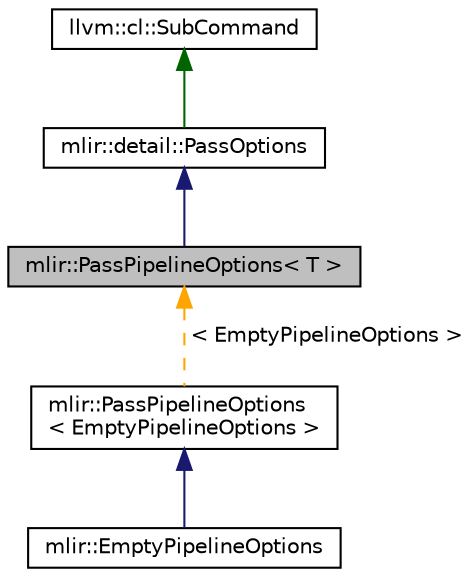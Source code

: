 digraph "mlir::PassPipelineOptions&lt; T &gt;"
{
  bgcolor="transparent";
  edge [fontname="Helvetica",fontsize="10",labelfontname="Helvetica",labelfontsize="10"];
  node [fontname="Helvetica",fontsize="10",shape=record];
  Node0 [label="mlir::PassPipelineOptions\< T \>",height=0.2,width=0.4,color="black", fillcolor="grey75", style="filled", fontcolor="black"];
  Node1 -> Node0 [dir="back",color="midnightblue",fontsize="10",style="solid",fontname="Helvetica"];
  Node1 [label="mlir::detail::PassOptions",height=0.2,width=0.4,color="black",URL="$classmlir_1_1detail_1_1PassOptions.html",tooltip="Base container class and manager for all pass options. "];
  Node2 -> Node1 [dir="back",color="darkgreen",fontsize="10",style="solid",fontname="Helvetica"];
  Node2 [label="llvm::cl::SubCommand",height=0.2,width=0.4,color="black",URL="$classllvm_1_1cl_1_1SubCommand.html"];
  Node0 -> Node3 [dir="back",color="orange",fontsize="10",style="dashed",label=" \< EmptyPipelineOptions \>" ,fontname="Helvetica"];
  Node3 [label="mlir::PassPipelineOptions\l\< EmptyPipelineOptions \>",height=0.2,width=0.4,color="black",URL="$classmlir_1_1PassPipelineOptions.html"];
  Node3 -> Node4 [dir="back",color="midnightblue",fontsize="10",style="solid",fontname="Helvetica"];
  Node4 [label="mlir::EmptyPipelineOptions",height=0.2,width=0.4,color="black",URL="$structmlir_1_1EmptyPipelineOptions.html",tooltip="A default empty option struct to be used for passes that do not need to take any options. "];
}

